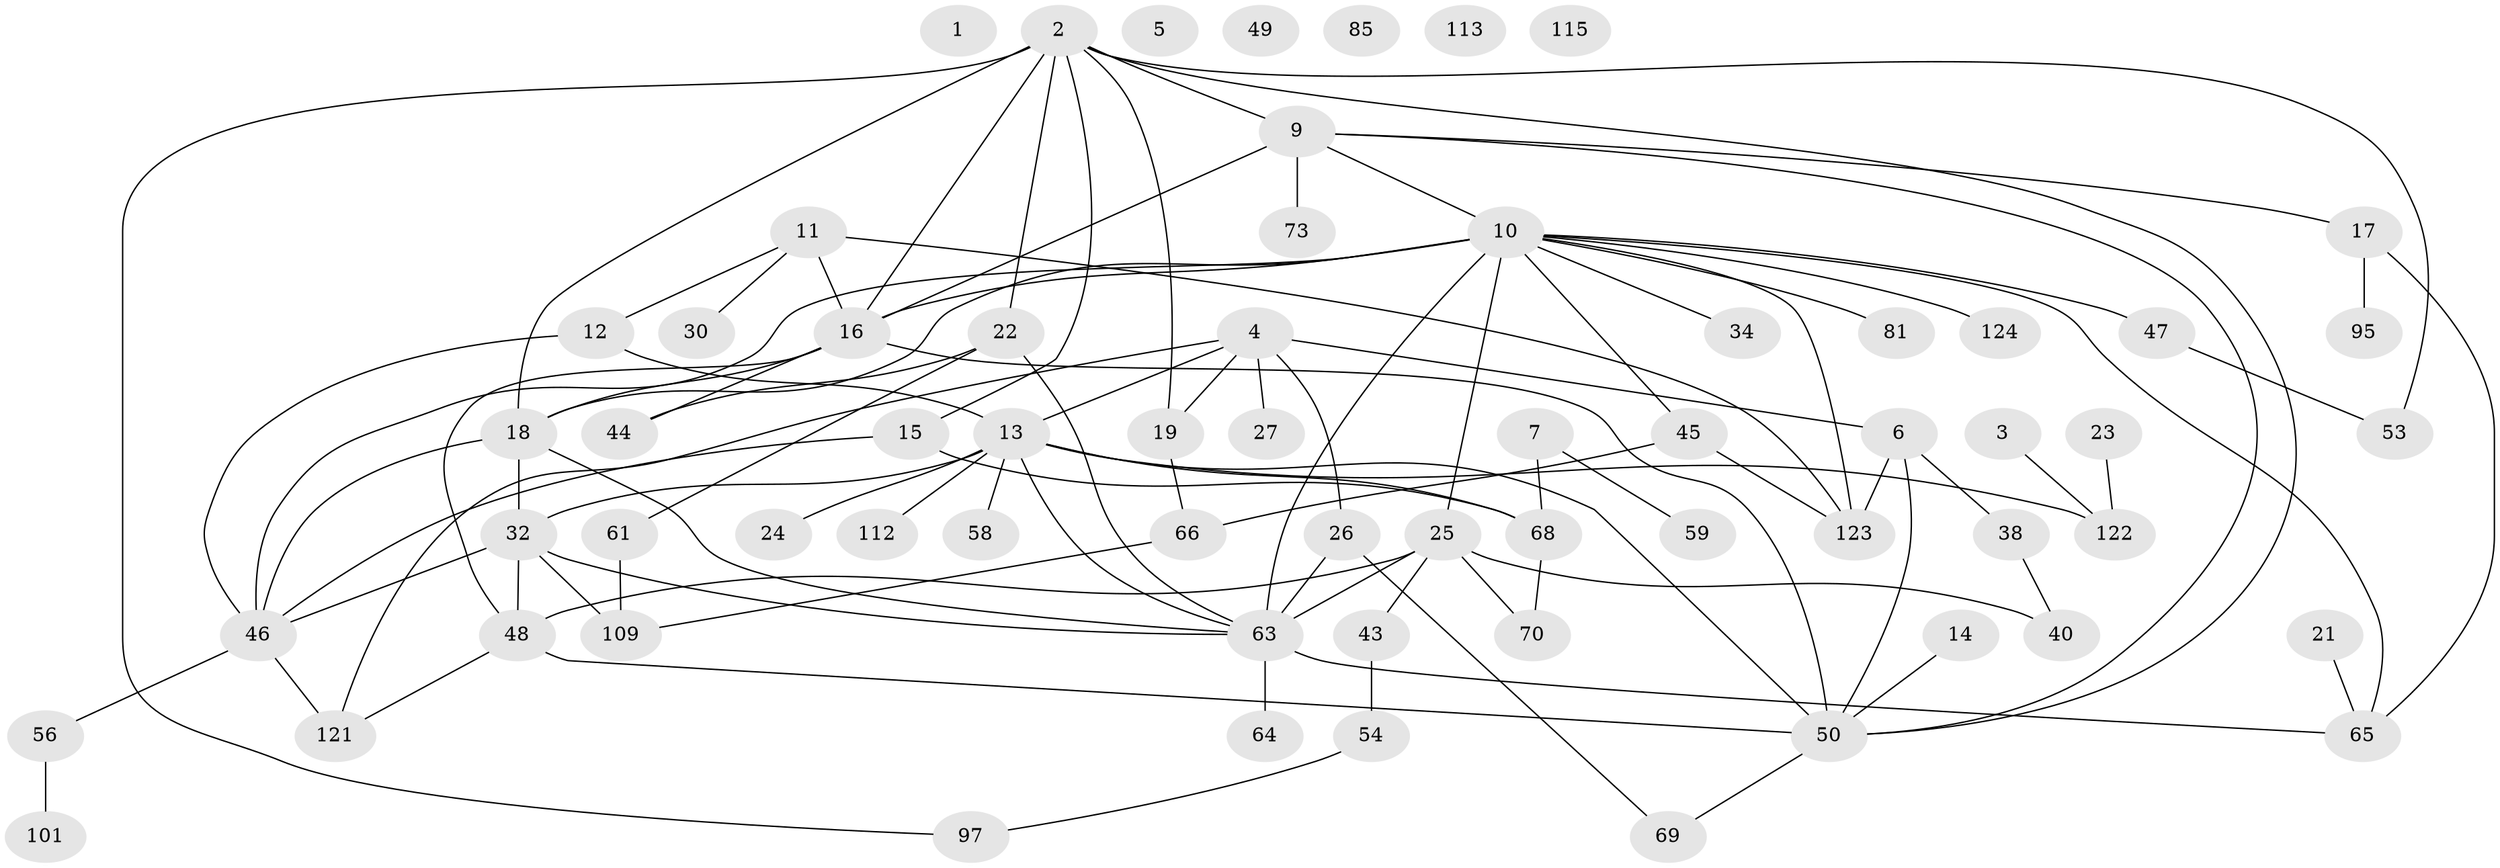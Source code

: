 // original degree distribution, {1: 0.2076923076923077, 4: 0.16153846153846155, 0: 0.038461538461538464, 3: 0.2692307692307692, 2: 0.25384615384615383, 6: 0.007692307692307693, 5: 0.046153846153846156, 9: 0.007692307692307693, 7: 0.007692307692307693}
// Generated by graph-tools (version 1.1) at 2025/12/03/09/25 04:12:57]
// undirected, 65 vertices, 98 edges
graph export_dot {
graph [start="1"]
  node [color=gray90,style=filled];
  1 [super="+41"];
  2 [super="+118+8+42"];
  3;
  4 [super="+114+55"];
  5;
  6 [super="+104"];
  7 [super="+60"];
  9 [super="+130+77"];
  10 [super="+33"];
  11 [super="+20+28"];
  12;
  13 [super="+71+75+87+88"];
  14;
  15 [super="+92"];
  16 [super="+37+39+99"];
  17 [super="+62"];
  18 [super="+57"];
  19 [super="+29"];
  21;
  22 [super="+52"];
  23;
  24;
  25 [super="+35+31+117"];
  26 [super="+106"];
  27 [super="+91"];
  30 [super="+51"];
  32 [super="+36+67"];
  34;
  38;
  40;
  43;
  44;
  45 [super="+80"];
  46 [super="+86"];
  47 [super="+82"];
  48 [super="+128+78"];
  49;
  50 [super="+76+125"];
  53;
  54 [super="+79"];
  56;
  58 [super="+93"];
  59;
  61;
  63 [super="+94"];
  64;
  65 [super="+96"];
  66;
  68;
  69;
  70;
  73;
  81;
  85;
  95;
  97;
  101;
  109 [super="+116+129"];
  112;
  113;
  115;
  121;
  122;
  123;
  124;
  2 -- 97;
  2 -- 53;
  2 -- 22 [weight=2];
  2 -- 16;
  2 -- 18;
  2 -- 19;
  2 -- 50;
  2 -- 9;
  2 -- 15;
  3 -- 122;
  4 -- 19;
  4 -- 13;
  4 -- 121;
  4 -- 26;
  4 -- 6;
  4 -- 27;
  6 -- 38;
  6 -- 123;
  6 -- 50;
  7 -- 59;
  7 -- 68;
  9 -- 16 [weight=2];
  9 -- 17;
  9 -- 73;
  9 -- 10;
  9 -- 50;
  10 -- 65;
  10 -- 34;
  10 -- 45;
  10 -- 46;
  10 -- 47;
  10 -- 16 [weight=2];
  10 -- 81;
  10 -- 18;
  10 -- 25;
  10 -- 123;
  10 -- 124;
  10 -- 63;
  11 -- 16;
  11 -- 30;
  11 -- 123;
  11 -- 12;
  12 -- 13;
  12 -- 46;
  13 -- 32;
  13 -- 112;
  13 -- 24;
  13 -- 68;
  13 -- 63;
  13 -- 58;
  13 -- 122;
  13 -- 50;
  14 -- 50;
  15 -- 68;
  15 -- 46;
  16 -- 48;
  16 -- 50;
  16 -- 18;
  16 -- 44;
  17 -- 65;
  17 -- 95;
  18 -- 32;
  18 -- 46;
  18 -- 63;
  19 -- 66;
  21 -- 65;
  22 -- 44;
  22 -- 61;
  22 -- 63;
  23 -- 122;
  25 -- 63;
  25 -- 48;
  25 -- 43;
  25 -- 40;
  25 -- 70;
  26 -- 63 [weight=2];
  26 -- 69;
  32 -- 46;
  32 -- 109;
  32 -- 63;
  32 -- 48;
  38 -- 40;
  43 -- 54;
  45 -- 123;
  45 -- 66;
  46 -- 56;
  46 -- 121;
  47 -- 53;
  48 -- 121;
  48 -- 50;
  50 -- 69;
  54 -- 97;
  56 -- 101;
  61 -- 109;
  63 -- 64;
  63 -- 65;
  66 -- 109;
  68 -- 70;
}
